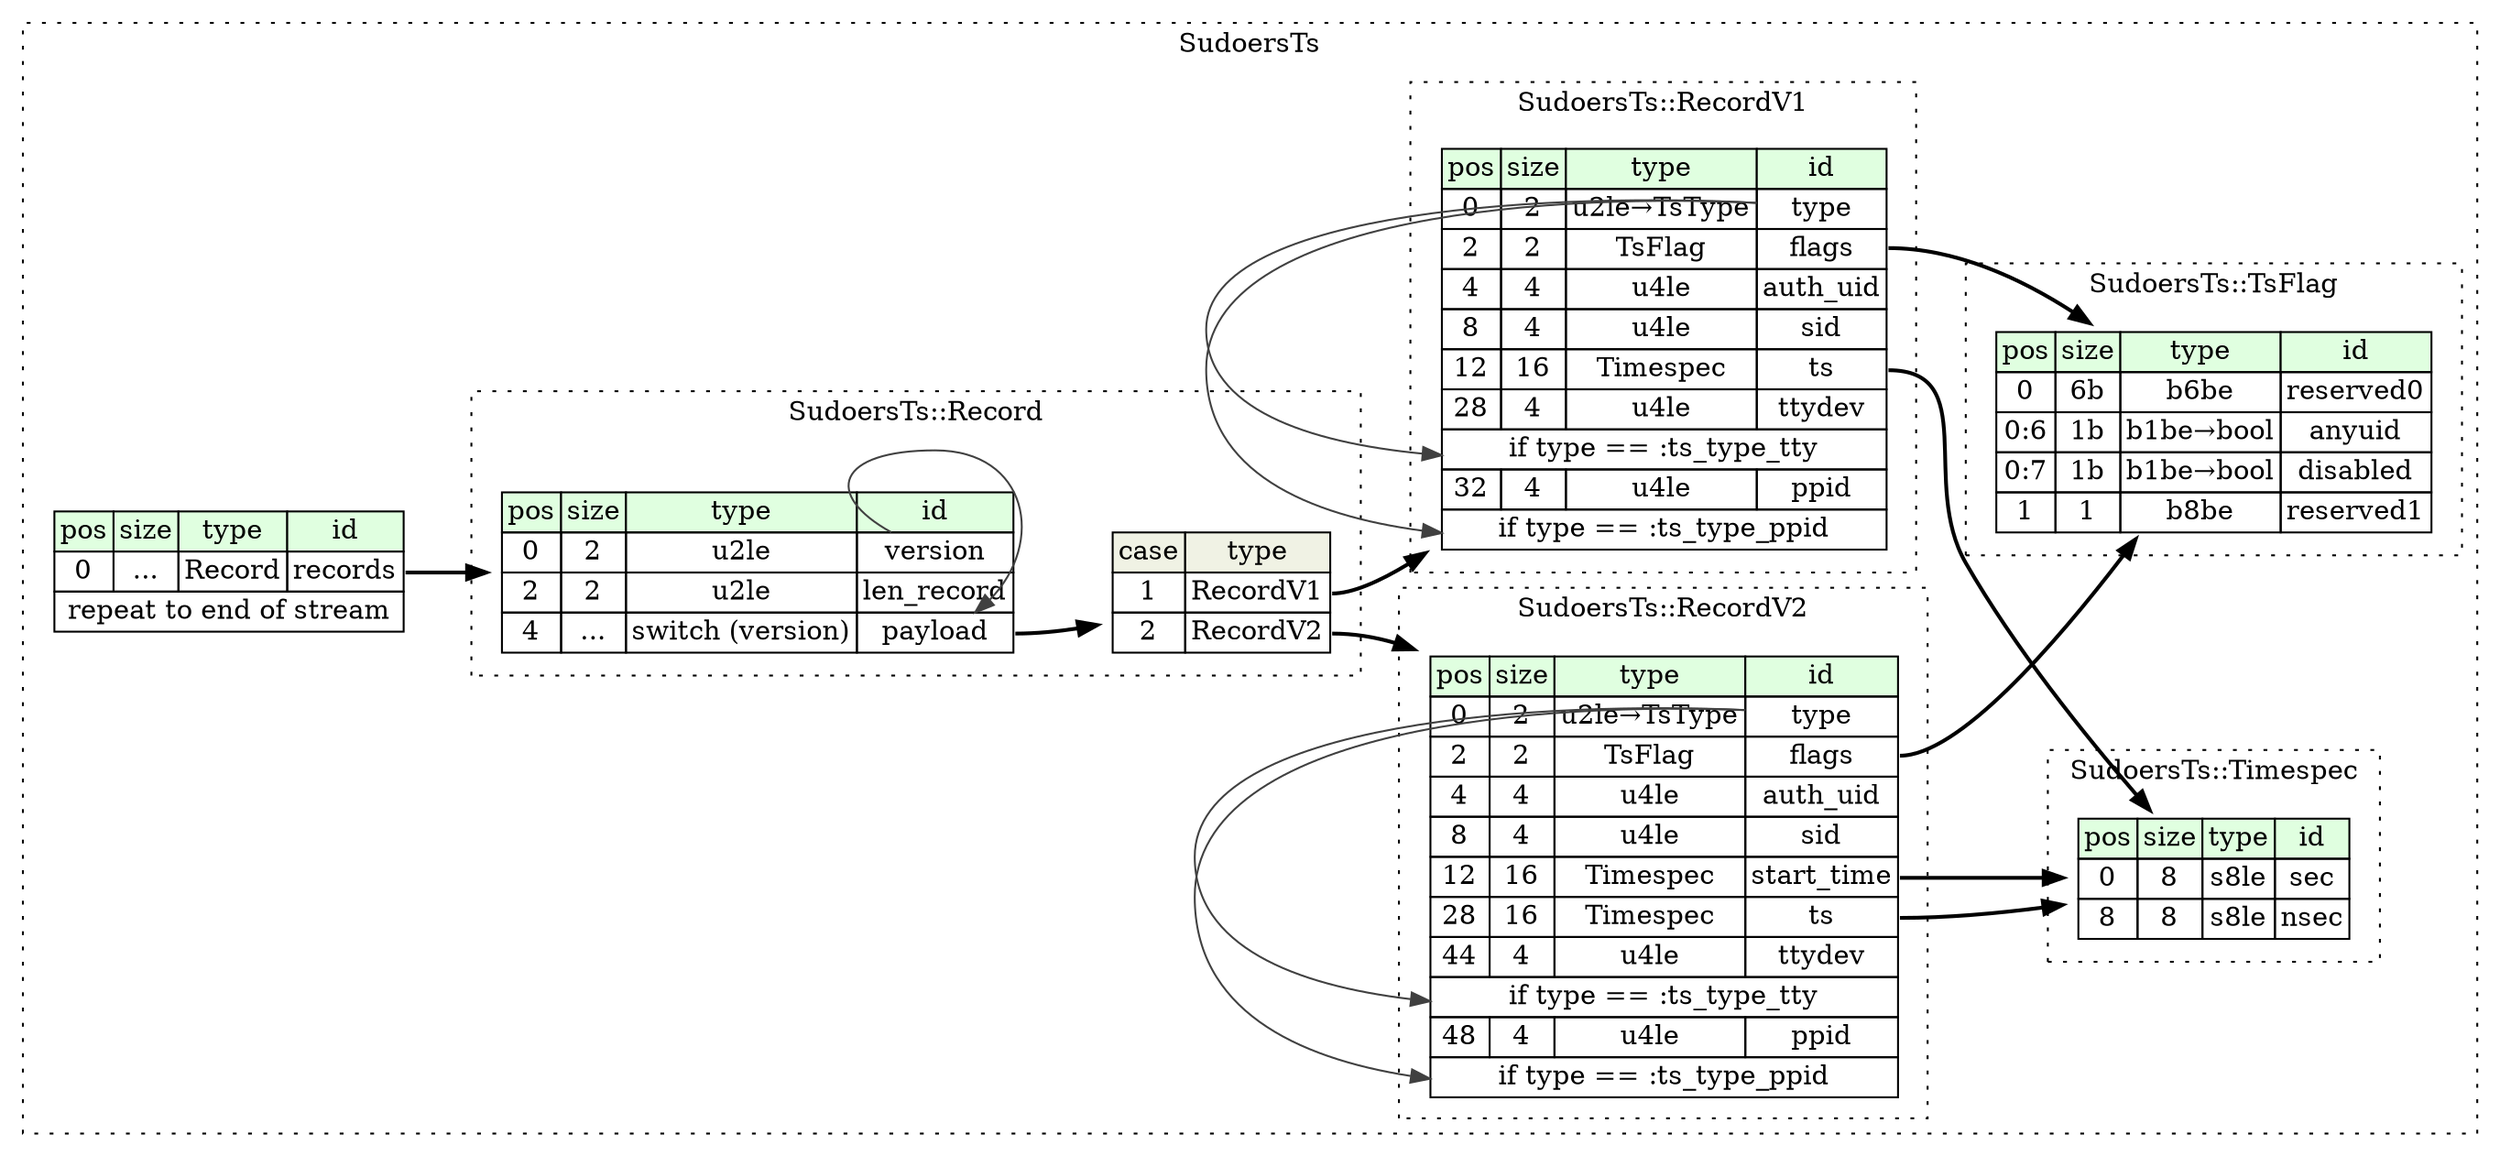 digraph {
	rankdir=LR;
	node [shape=plaintext];
	subgraph cluster__sudoers_ts {
		label="SudoersTs";
		graph[style=dotted];

		sudoers_ts__seq [label=<<TABLE BORDER="0" CELLBORDER="1" CELLSPACING="0">
			<TR><TD BGCOLOR="#E0FFE0">pos</TD><TD BGCOLOR="#E0FFE0">size</TD><TD BGCOLOR="#E0FFE0">type</TD><TD BGCOLOR="#E0FFE0">id</TD></TR>
			<TR><TD PORT="records_pos">0</TD><TD PORT="records_size">...</TD><TD>Record</TD><TD PORT="records_type">records</TD></TR>
			<TR><TD COLSPAN="4" PORT="records__repeat">repeat to end of stream</TD></TR>
		</TABLE>>];
		subgraph cluster__record {
			label="SudoersTs::Record";
			graph[style=dotted];

			record__seq [label=<<TABLE BORDER="0" CELLBORDER="1" CELLSPACING="0">
				<TR><TD BGCOLOR="#E0FFE0">pos</TD><TD BGCOLOR="#E0FFE0">size</TD><TD BGCOLOR="#E0FFE0">type</TD><TD BGCOLOR="#E0FFE0">id</TD></TR>
				<TR><TD PORT="version_pos">0</TD><TD PORT="version_size">2</TD><TD>u2le</TD><TD PORT="version_type">version</TD></TR>
				<TR><TD PORT="len_record_pos">2</TD><TD PORT="len_record_size">2</TD><TD>u2le</TD><TD PORT="len_record_type">len_record</TD></TR>
				<TR><TD PORT="payload_pos">4</TD><TD PORT="payload_size">...</TD><TD>switch (version)</TD><TD PORT="payload_type">payload</TD></TR>
			</TABLE>>];
record__seq_payload_switch [label=<<TABLE BORDER="0" CELLBORDER="1" CELLSPACING="0">
	<TR><TD BGCOLOR="#F0F2E4">case</TD><TD BGCOLOR="#F0F2E4">type</TD></TR>
	<TR><TD>1</TD><TD PORT="case0">RecordV1</TD></TR>
	<TR><TD>2</TD><TD PORT="case1">RecordV2</TD></TR>
</TABLE>>];
		}
		subgraph cluster__record_v1 {
			label="SudoersTs::RecordV1";
			graph[style=dotted];

			record_v1__seq [label=<<TABLE BORDER="0" CELLBORDER="1" CELLSPACING="0">
				<TR><TD BGCOLOR="#E0FFE0">pos</TD><TD BGCOLOR="#E0FFE0">size</TD><TD BGCOLOR="#E0FFE0">type</TD><TD BGCOLOR="#E0FFE0">id</TD></TR>
				<TR><TD PORT="type_pos">0</TD><TD PORT="type_size">2</TD><TD>u2le→TsType</TD><TD PORT="type_type">type</TD></TR>
				<TR><TD PORT="flags_pos">2</TD><TD PORT="flags_size">2</TD><TD>TsFlag</TD><TD PORT="flags_type">flags</TD></TR>
				<TR><TD PORT="auth_uid_pos">4</TD><TD PORT="auth_uid_size">4</TD><TD>u4le</TD><TD PORT="auth_uid_type">auth_uid</TD></TR>
				<TR><TD PORT="sid_pos">8</TD><TD PORT="sid_size">4</TD><TD>u4le</TD><TD PORT="sid_type">sid</TD></TR>
				<TR><TD PORT="ts_pos">12</TD><TD PORT="ts_size">16</TD><TD>Timespec</TD><TD PORT="ts_type">ts</TD></TR>
				<TR><TD PORT="ttydev_pos">28</TD><TD PORT="ttydev_size">4</TD><TD>u4le</TD><TD PORT="ttydev_type">ttydev</TD></TR>
				<TR><TD COLSPAN="4" PORT="ttydev__if">if type == :ts_type_tty</TD></TR>
				<TR><TD PORT="ppid_pos">32</TD><TD PORT="ppid_size">4</TD><TD>u4le</TD><TD PORT="ppid_type">ppid</TD></TR>
				<TR><TD COLSPAN="4" PORT="ppid__if">if type == :ts_type_ppid</TD></TR>
			</TABLE>>];
		}
		subgraph cluster__record_v2 {
			label="SudoersTs::RecordV2";
			graph[style=dotted];

			record_v2__seq [label=<<TABLE BORDER="0" CELLBORDER="1" CELLSPACING="0">
				<TR><TD BGCOLOR="#E0FFE0">pos</TD><TD BGCOLOR="#E0FFE0">size</TD><TD BGCOLOR="#E0FFE0">type</TD><TD BGCOLOR="#E0FFE0">id</TD></TR>
				<TR><TD PORT="type_pos">0</TD><TD PORT="type_size">2</TD><TD>u2le→TsType</TD><TD PORT="type_type">type</TD></TR>
				<TR><TD PORT="flags_pos">2</TD><TD PORT="flags_size">2</TD><TD>TsFlag</TD><TD PORT="flags_type">flags</TD></TR>
				<TR><TD PORT="auth_uid_pos">4</TD><TD PORT="auth_uid_size">4</TD><TD>u4le</TD><TD PORT="auth_uid_type">auth_uid</TD></TR>
				<TR><TD PORT="sid_pos">8</TD><TD PORT="sid_size">4</TD><TD>u4le</TD><TD PORT="sid_type">sid</TD></TR>
				<TR><TD PORT="start_time_pos">12</TD><TD PORT="start_time_size">16</TD><TD>Timespec</TD><TD PORT="start_time_type">start_time</TD></TR>
				<TR><TD PORT="ts_pos">28</TD><TD PORT="ts_size">16</TD><TD>Timespec</TD><TD PORT="ts_type">ts</TD></TR>
				<TR><TD PORT="ttydev_pos">44</TD><TD PORT="ttydev_size">4</TD><TD>u4le</TD><TD PORT="ttydev_type">ttydev</TD></TR>
				<TR><TD COLSPAN="4" PORT="ttydev__if">if type == :ts_type_tty</TD></TR>
				<TR><TD PORT="ppid_pos">48</TD><TD PORT="ppid_size">4</TD><TD>u4le</TD><TD PORT="ppid_type">ppid</TD></TR>
				<TR><TD COLSPAN="4" PORT="ppid__if">if type == :ts_type_ppid</TD></TR>
			</TABLE>>];
		}
		subgraph cluster__timespec {
			label="SudoersTs::Timespec";
			graph[style=dotted];

			timespec__seq [label=<<TABLE BORDER="0" CELLBORDER="1" CELLSPACING="0">
				<TR><TD BGCOLOR="#E0FFE0">pos</TD><TD BGCOLOR="#E0FFE0">size</TD><TD BGCOLOR="#E0FFE0">type</TD><TD BGCOLOR="#E0FFE0">id</TD></TR>
				<TR><TD PORT="sec_pos">0</TD><TD PORT="sec_size">8</TD><TD>s8le</TD><TD PORT="sec_type">sec</TD></TR>
				<TR><TD PORT="nsec_pos">8</TD><TD PORT="nsec_size">8</TD><TD>s8le</TD><TD PORT="nsec_type">nsec</TD></TR>
			</TABLE>>];
		}
		subgraph cluster__ts_flag {
			label="SudoersTs::TsFlag";
			graph[style=dotted];

			ts_flag__seq [label=<<TABLE BORDER="0" CELLBORDER="1" CELLSPACING="0">
				<TR><TD BGCOLOR="#E0FFE0">pos</TD><TD BGCOLOR="#E0FFE0">size</TD><TD BGCOLOR="#E0FFE0">type</TD><TD BGCOLOR="#E0FFE0">id</TD></TR>
				<TR><TD PORT="reserved0_pos">0</TD><TD PORT="reserved0_size">6b</TD><TD>b6be</TD><TD PORT="reserved0_type">reserved0</TD></TR>
				<TR><TD PORT="anyuid_pos">0:6</TD><TD PORT="anyuid_size">1b</TD><TD>b1be→bool</TD><TD PORT="anyuid_type">anyuid</TD></TR>
				<TR><TD PORT="disabled_pos">0:7</TD><TD PORT="disabled_size">1b</TD><TD>b1be→bool</TD><TD PORT="disabled_type">disabled</TD></TR>
				<TR><TD PORT="reserved1_pos">1</TD><TD PORT="reserved1_size">1</TD><TD>b8be</TD><TD PORT="reserved1_type">reserved1</TD></TR>
			</TABLE>>];
		}
	}
	sudoers_ts__seq:records_type -> record__seq [style=bold];
	record__seq:payload_type -> record__seq_payload_switch [style=bold];
	record__seq_payload_switch:case0 -> record_v1__seq [style=bold];
	record__seq_payload_switch:case1 -> record_v2__seq [style=bold];
	record__seq:version_type -> record__seq:payload_type [color="#404040"];
	record_v1__seq:flags_type -> ts_flag__seq [style=bold];
	record_v1__seq:ts_type -> timespec__seq [style=bold];
	record_v1__seq:type_type -> record_v1__seq:ttydev__if [color="#404040"];
	record_v1__seq:type_type -> record_v1__seq:ppid__if [color="#404040"];
	record_v2__seq:flags_type -> ts_flag__seq [style=bold];
	record_v2__seq:start_time_type -> timespec__seq [style=bold];
	record_v2__seq:ts_type -> timespec__seq [style=bold];
	record_v2__seq:type_type -> record_v2__seq:ttydev__if [color="#404040"];
	record_v2__seq:type_type -> record_v2__seq:ppid__if [color="#404040"];
}
